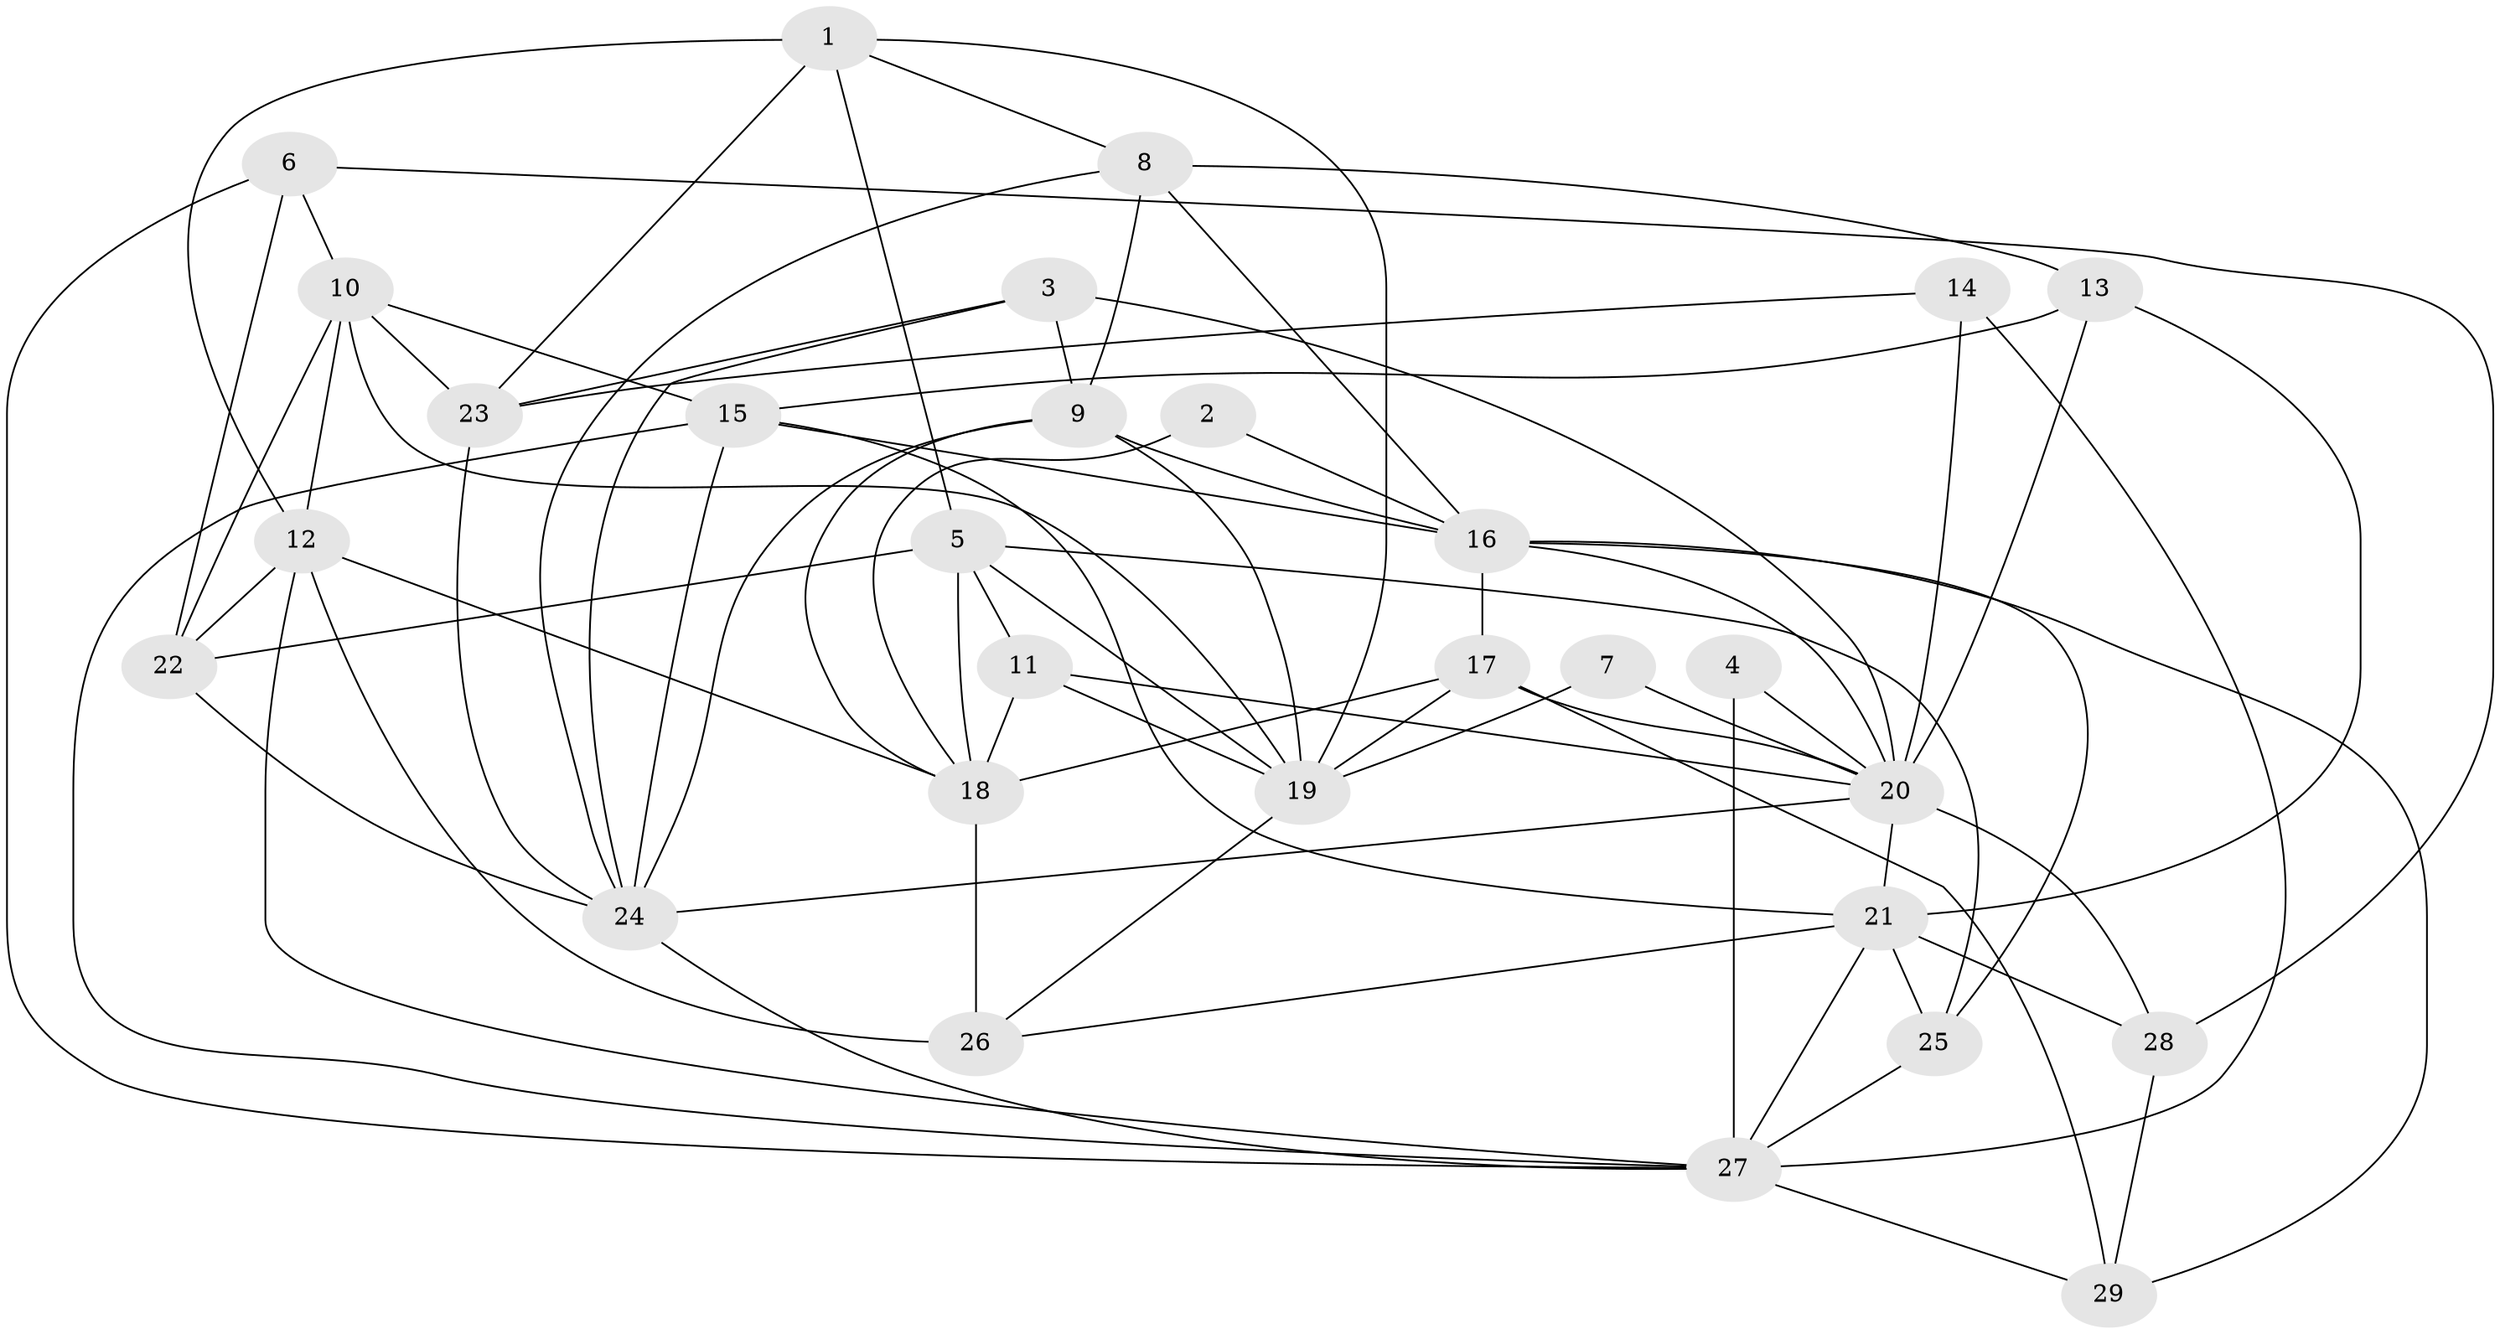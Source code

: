 // original degree distribution, {4: 0.3448275862068966, 3: 0.22413793103448276, 5: 0.1206896551724138, 2: 0.15517241379310345, 7: 0.06896551724137931, 6: 0.06896551724137931, 8: 0.017241379310344827}
// Generated by graph-tools (version 1.1) at 2025/50/03/09/25 03:50:03]
// undirected, 29 vertices, 77 edges
graph export_dot {
graph [start="1"]
  node [color=gray90,style=filled];
  1;
  2;
  3;
  4;
  5;
  6;
  7;
  8;
  9;
  10;
  11;
  12;
  13;
  14;
  15;
  16;
  17;
  18;
  19;
  20;
  21;
  22;
  23;
  24;
  25;
  26;
  27;
  28;
  29;
  1 -- 5 [weight=2.0];
  1 -- 8 [weight=1.0];
  1 -- 12 [weight=1.0];
  1 -- 19 [weight=1.0];
  1 -- 23 [weight=1.0];
  2 -- 16 [weight=1.0];
  2 -- 18 [weight=1.0];
  3 -- 9 [weight=1.0];
  3 -- 20 [weight=2.0];
  3 -- 23 [weight=1.0];
  3 -- 24 [weight=1.0];
  4 -- 20 [weight=1.0];
  4 -- 27 [weight=1.0];
  5 -- 11 [weight=1.0];
  5 -- 18 [weight=1.0];
  5 -- 19 [weight=1.0];
  5 -- 22 [weight=1.0];
  5 -- 25 [weight=1.0];
  6 -- 10 [weight=1.0];
  6 -- 22 [weight=1.0];
  6 -- 27 [weight=1.0];
  6 -- 28 [weight=1.0];
  7 -- 19 [weight=1.0];
  7 -- 20 [weight=1.0];
  8 -- 9 [weight=1.0];
  8 -- 13 [weight=1.0];
  8 -- 16 [weight=1.0];
  8 -- 24 [weight=1.0];
  9 -- 16 [weight=1.0];
  9 -- 18 [weight=1.0];
  9 -- 19 [weight=1.0];
  9 -- 24 [weight=1.0];
  10 -- 12 [weight=1.0];
  10 -- 15 [weight=1.0];
  10 -- 19 [weight=1.0];
  10 -- 22 [weight=1.0];
  10 -- 23 [weight=1.0];
  11 -- 18 [weight=1.0];
  11 -- 19 [weight=1.0];
  11 -- 20 [weight=2.0];
  12 -- 18 [weight=1.0];
  12 -- 22 [weight=1.0];
  12 -- 26 [weight=1.0];
  12 -- 27 [weight=1.0];
  13 -- 15 [weight=1.0];
  13 -- 20 [weight=2.0];
  13 -- 21 [weight=1.0];
  14 -- 20 [weight=1.0];
  14 -- 23 [weight=1.0];
  14 -- 27 [weight=1.0];
  15 -- 16 [weight=1.0];
  15 -- 21 [weight=1.0];
  15 -- 24 [weight=1.0];
  15 -- 27 [weight=1.0];
  16 -- 17 [weight=1.0];
  16 -- 20 [weight=1.0];
  16 -- 25 [weight=1.0];
  16 -- 29 [weight=1.0];
  17 -- 18 [weight=2.0];
  17 -- 19 [weight=1.0];
  17 -- 20 [weight=1.0];
  17 -- 29 [weight=1.0];
  18 -- 26 [weight=2.0];
  19 -- 26 [weight=1.0];
  20 -- 21 [weight=1.0];
  20 -- 24 [weight=1.0];
  20 -- 28 [weight=1.0];
  21 -- 25 [weight=1.0];
  21 -- 26 [weight=1.0];
  21 -- 27 [weight=1.0];
  21 -- 28 [weight=1.0];
  22 -- 24 [weight=1.0];
  23 -- 24 [weight=1.0];
  24 -- 27 [weight=1.0];
  25 -- 27 [weight=1.0];
  27 -- 29 [weight=1.0];
  28 -- 29 [weight=1.0];
}

